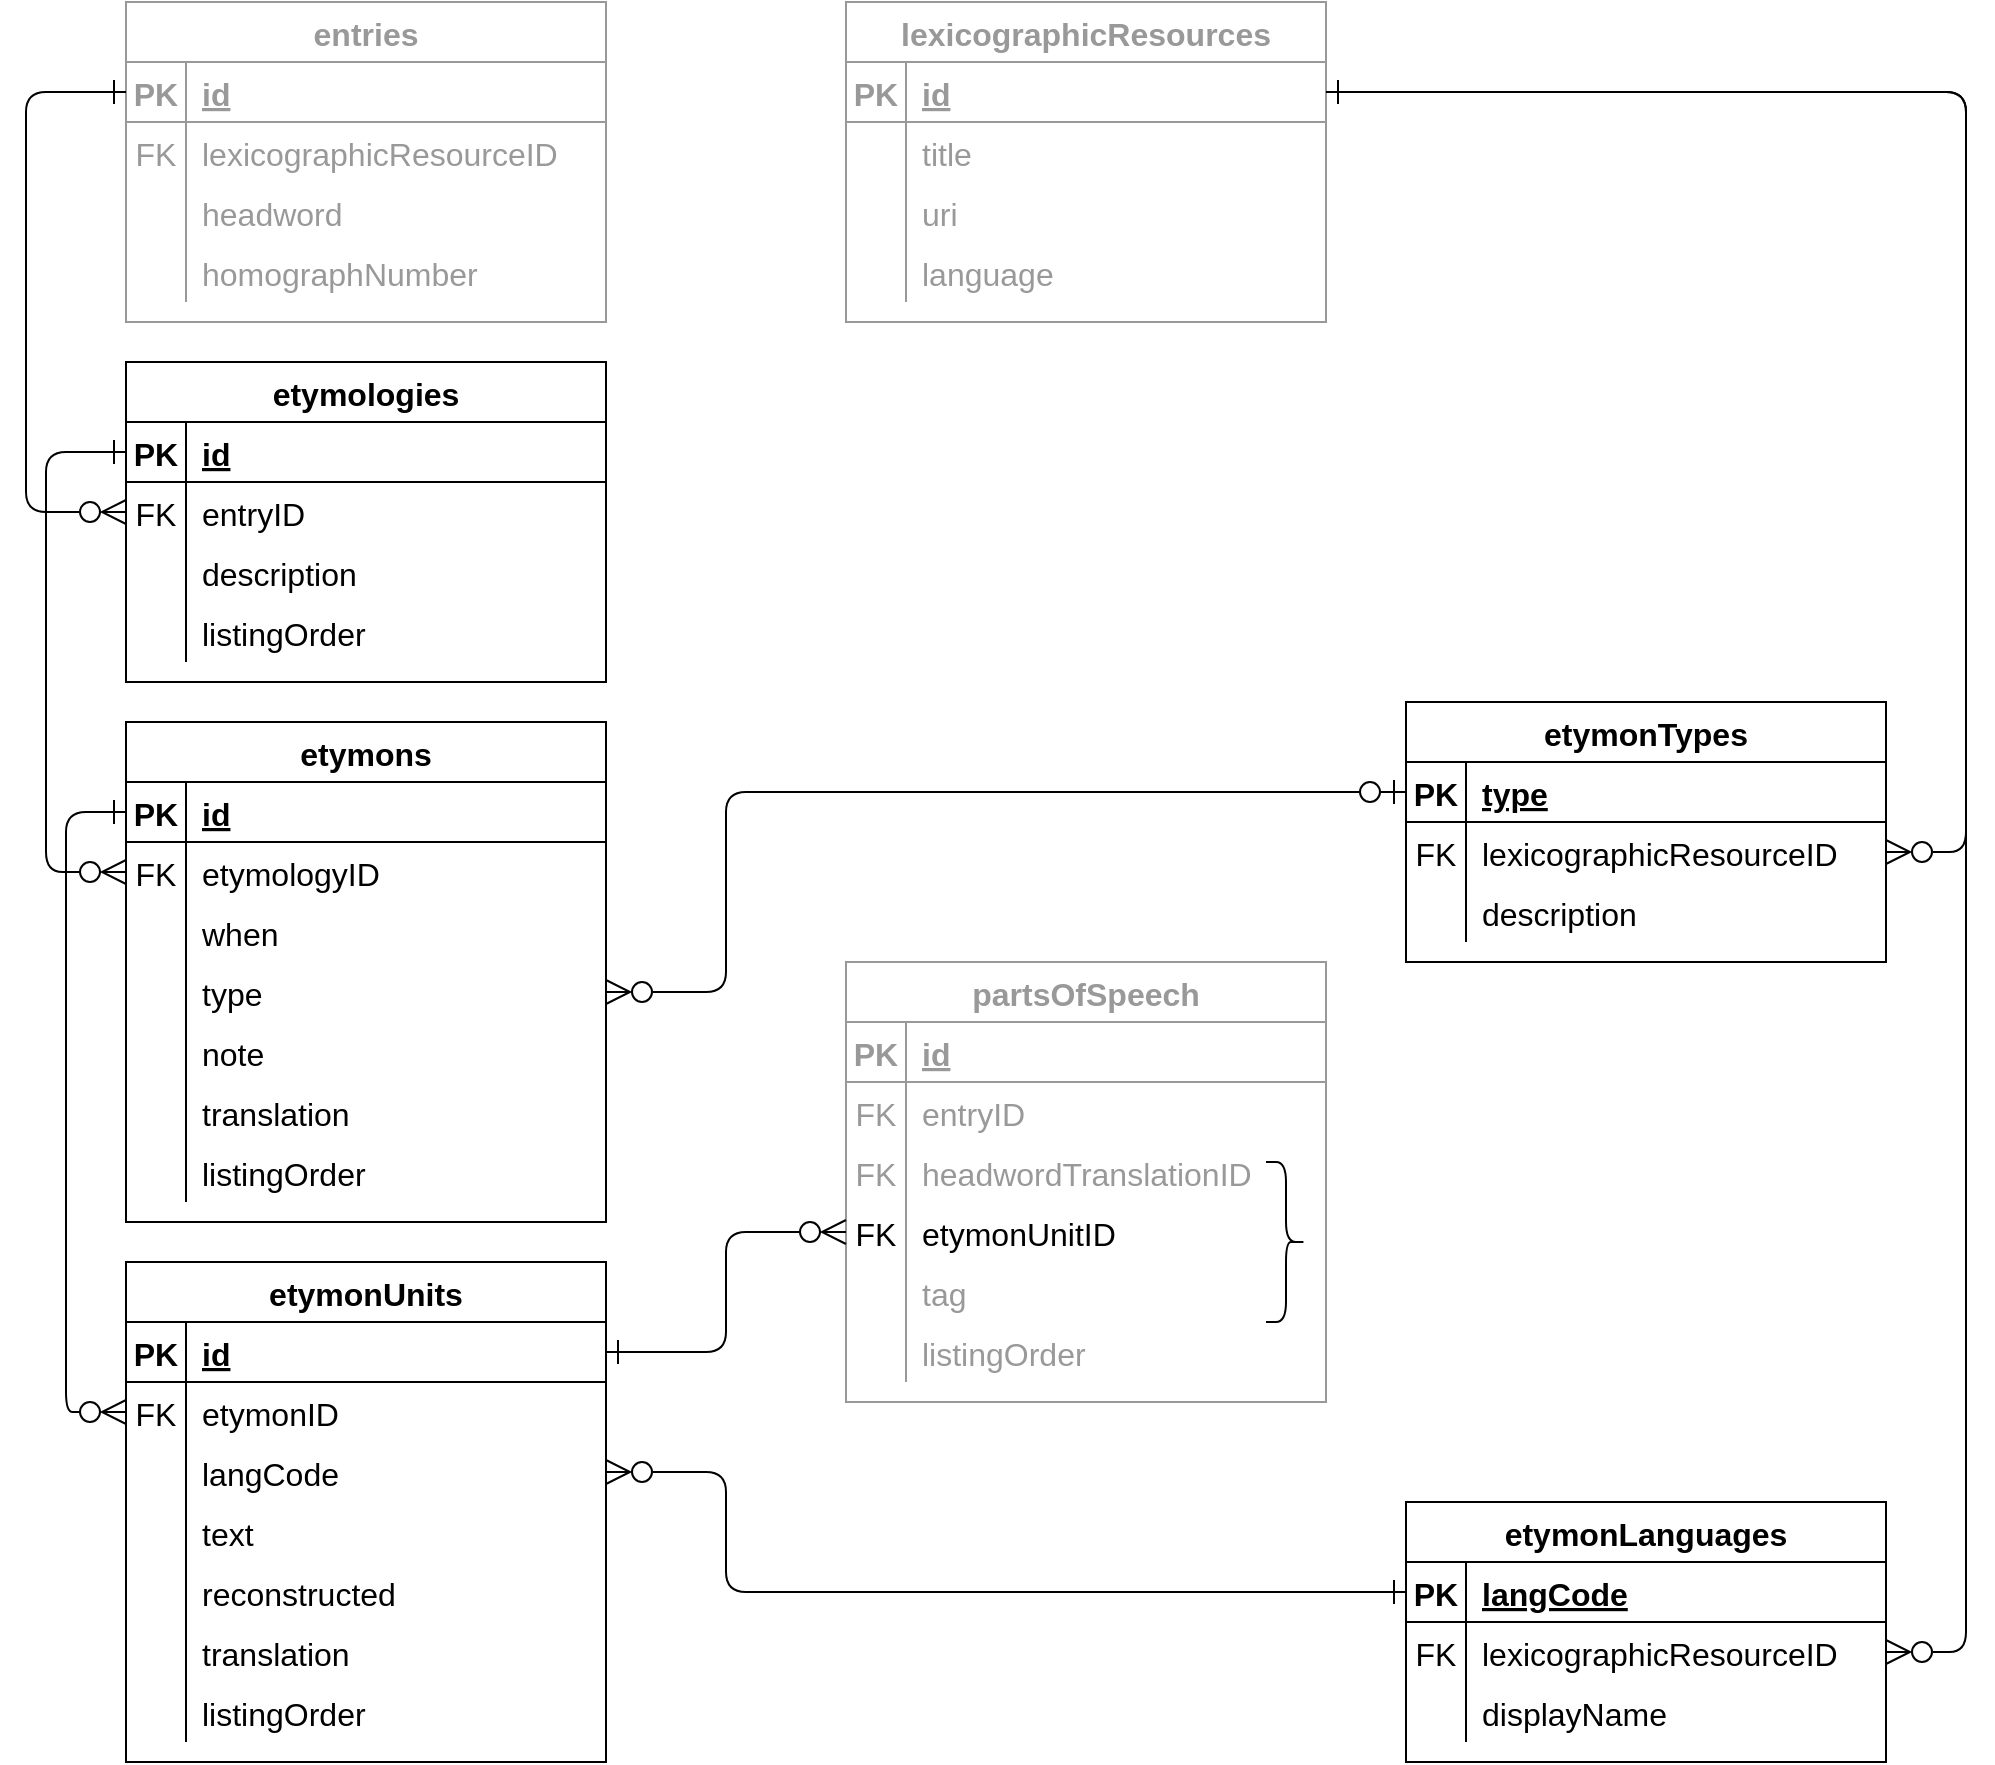 <mxfile version="20.3.0" type="device"><diagram id="R2lEEEUBdFMjLlhIrx00" name="Page-1"><mxGraphModel dx="1060" dy="698" grid="1" gridSize="10" guides="1" tooltips="1" connect="1" arrows="1" fold="1" page="1" pageScale="1" pageWidth="827" pageHeight="1169" math="0" shadow="0" extFonts="Permanent Marker^https://fonts.googleapis.com/css?family=Permanent+Marker"><root><mxCell id="0"/><mxCell id="1" parent="0"/><mxCell id="9iAz4bwMEmMPdDPil3pp-1" value="etymologies" style="shape=table;startSize=30;container=1;collapsible=1;childLayout=tableLayout;fixedRows=1;rowLines=0;fontStyle=1;align=center;resizeLast=1;fontSize=16;" parent="1" vertex="1"><mxGeometry x="80" y="220" width="240" height="160" as="geometry"><mxRectangle x="400" y="480" width="90" height="30" as="alternateBounds"/></mxGeometry></mxCell><mxCell id="9iAz4bwMEmMPdDPil3pp-2" value="" style="shape=tableRow;horizontal=0;startSize=0;swimlaneHead=0;swimlaneBody=0;fillColor=none;collapsible=0;dropTarget=0;points=[[0,0.5],[1,0.5]];portConstraint=eastwest;top=0;left=0;right=0;bottom=1;fontSize=16;" parent="9iAz4bwMEmMPdDPil3pp-1" vertex="1"><mxGeometry y="30" width="240" height="30" as="geometry"/></mxCell><mxCell id="9iAz4bwMEmMPdDPil3pp-3" value="PK" style="shape=partialRectangle;connectable=0;fillColor=none;top=0;left=0;bottom=0;right=0;fontStyle=1;overflow=hidden;fontSize=16;" parent="9iAz4bwMEmMPdDPil3pp-2" vertex="1"><mxGeometry width="30" height="30" as="geometry"><mxRectangle width="30" height="30" as="alternateBounds"/></mxGeometry></mxCell><mxCell id="9iAz4bwMEmMPdDPil3pp-4" value="id" style="shape=partialRectangle;connectable=0;fillColor=none;top=0;left=0;bottom=0;right=0;align=left;spacingLeft=6;fontStyle=5;overflow=hidden;fontSize=16;" parent="9iAz4bwMEmMPdDPil3pp-2" vertex="1"><mxGeometry x="30" width="210" height="30" as="geometry"><mxRectangle width="210" height="30" as="alternateBounds"/></mxGeometry></mxCell><mxCell id="9iAz4bwMEmMPdDPil3pp-5" value="" style="shape=tableRow;horizontal=0;startSize=0;swimlaneHead=0;swimlaneBody=0;fillColor=none;collapsible=0;dropTarget=0;points=[[0,0.5],[1,0.5]];portConstraint=eastwest;top=0;left=0;right=0;bottom=0;fontSize=16;" parent="9iAz4bwMEmMPdDPil3pp-1" vertex="1"><mxGeometry y="60" width="240" height="30" as="geometry"/></mxCell><mxCell id="9iAz4bwMEmMPdDPil3pp-6" value="FK" style="shape=partialRectangle;connectable=0;fillColor=none;top=0;left=0;bottom=0;right=0;editable=1;overflow=hidden;fontSize=16;" parent="9iAz4bwMEmMPdDPil3pp-5" vertex="1"><mxGeometry width="30" height="30" as="geometry"><mxRectangle width="30" height="30" as="alternateBounds"/></mxGeometry></mxCell><mxCell id="9iAz4bwMEmMPdDPil3pp-7" value="entryID" style="shape=partialRectangle;connectable=0;fillColor=none;top=0;left=0;bottom=0;right=0;align=left;spacingLeft=6;overflow=hidden;fontSize=16;" parent="9iAz4bwMEmMPdDPil3pp-5" vertex="1"><mxGeometry x="30" width="210" height="30" as="geometry"><mxRectangle width="210" height="30" as="alternateBounds"/></mxGeometry></mxCell><mxCell id="9iAz4bwMEmMPdDPil3pp-8" value="" style="shape=tableRow;horizontal=0;startSize=0;swimlaneHead=0;swimlaneBody=0;fillColor=none;collapsible=0;dropTarget=0;points=[[0,0.5],[1,0.5]];portConstraint=eastwest;top=0;left=0;right=0;bottom=0;fontSize=16;" parent="9iAz4bwMEmMPdDPil3pp-1" vertex="1"><mxGeometry y="90" width="240" height="30" as="geometry"/></mxCell><mxCell id="9iAz4bwMEmMPdDPil3pp-9" value="" style="shape=partialRectangle;connectable=0;fillColor=none;top=0;left=0;bottom=0;right=0;editable=1;overflow=hidden;fontSize=16;" parent="9iAz4bwMEmMPdDPil3pp-8" vertex="1"><mxGeometry width="30" height="30" as="geometry"><mxRectangle width="30" height="30" as="alternateBounds"/></mxGeometry></mxCell><mxCell id="9iAz4bwMEmMPdDPil3pp-10" value="description" style="shape=partialRectangle;connectable=0;fillColor=none;top=0;left=0;bottom=0;right=0;align=left;spacingLeft=6;overflow=hidden;fontSize=16;" parent="9iAz4bwMEmMPdDPil3pp-8" vertex="1"><mxGeometry x="30" width="210" height="30" as="geometry"><mxRectangle width="210" height="30" as="alternateBounds"/></mxGeometry></mxCell><mxCell id="9iAz4bwMEmMPdDPil3pp-11" style="shape=tableRow;horizontal=0;startSize=0;swimlaneHead=0;swimlaneBody=0;fillColor=none;collapsible=0;dropTarget=0;points=[[0,0.5],[1,0.5]];portConstraint=eastwest;top=0;left=0;right=0;bottom=0;fontSize=16;" parent="9iAz4bwMEmMPdDPil3pp-1" vertex="1"><mxGeometry y="120" width="240" height="30" as="geometry"/></mxCell><mxCell id="9iAz4bwMEmMPdDPil3pp-12" value="" style="shape=partialRectangle;connectable=0;fillColor=none;top=0;left=0;bottom=0;right=0;editable=1;overflow=hidden;fontSize=16;" parent="9iAz4bwMEmMPdDPil3pp-11" vertex="1"><mxGeometry width="30" height="30" as="geometry"><mxRectangle width="30" height="30" as="alternateBounds"/></mxGeometry></mxCell><mxCell id="9iAz4bwMEmMPdDPil3pp-13" value="listingOrder" style="shape=partialRectangle;connectable=0;fillColor=none;top=0;left=0;bottom=0;right=0;align=left;spacingLeft=6;overflow=hidden;fontSize=16;" parent="9iAz4bwMEmMPdDPil3pp-11" vertex="1"><mxGeometry x="30" width="210" height="30" as="geometry"><mxRectangle width="210" height="30" as="alternateBounds"/></mxGeometry></mxCell><mxCell id="9iAz4bwMEmMPdDPil3pp-25" value="lexicographicResources" style="shape=table;startSize=30;container=1;collapsible=1;childLayout=tableLayout;fixedRows=1;rowLines=0;fontStyle=1;align=center;resizeLast=1;fontSize=16;strokeColor=#999999;fontColor=#999999;" parent="1" vertex="1"><mxGeometry x="440" y="40" width="240" height="160" as="geometry"/></mxCell><mxCell id="9iAz4bwMEmMPdDPil3pp-26" value="" style="shape=tableRow;horizontal=0;startSize=0;swimlaneHead=0;swimlaneBody=0;fillColor=none;collapsible=0;dropTarget=0;points=[[0,0.5],[1,0.5]];portConstraint=eastwest;top=0;left=0;right=0;bottom=1;fontSize=16;strokeColor=#999999;fontColor=#999999;" parent="9iAz4bwMEmMPdDPil3pp-25" vertex="1"><mxGeometry y="30" width="240" height="30" as="geometry"/></mxCell><mxCell id="9iAz4bwMEmMPdDPil3pp-27" value="PK" style="shape=partialRectangle;connectable=0;fillColor=none;top=0;left=0;bottom=0;right=0;fontStyle=1;overflow=hidden;fontSize=16;strokeColor=#999999;fontColor=#999999;" parent="9iAz4bwMEmMPdDPil3pp-26" vertex="1"><mxGeometry width="30" height="30" as="geometry"><mxRectangle width="30" height="30" as="alternateBounds"/></mxGeometry></mxCell><mxCell id="9iAz4bwMEmMPdDPil3pp-28" value="id" style="shape=partialRectangle;connectable=0;fillColor=none;top=0;left=0;bottom=0;right=0;align=left;spacingLeft=6;fontStyle=5;overflow=hidden;fontSize=16;strokeColor=#999999;fontColor=#999999;" parent="9iAz4bwMEmMPdDPil3pp-26" vertex="1"><mxGeometry x="30" width="210" height="30" as="geometry"><mxRectangle width="210" height="30" as="alternateBounds"/></mxGeometry></mxCell><mxCell id="9iAz4bwMEmMPdDPil3pp-29" value="" style="shape=tableRow;horizontal=0;startSize=0;swimlaneHead=0;swimlaneBody=0;fillColor=none;collapsible=0;dropTarget=0;points=[[0,0.5],[1,0.5]];portConstraint=eastwest;top=0;left=0;right=0;bottom=0;fontSize=16;strokeColor=#999999;fontColor=#999999;" parent="9iAz4bwMEmMPdDPil3pp-25" vertex="1"><mxGeometry y="60" width="240" height="30" as="geometry"/></mxCell><mxCell id="9iAz4bwMEmMPdDPil3pp-30" value="" style="shape=partialRectangle;connectable=0;fillColor=none;top=0;left=0;bottom=0;right=0;editable=1;overflow=hidden;fontSize=16;strokeColor=#999999;fontColor=#999999;" parent="9iAz4bwMEmMPdDPil3pp-29" vertex="1"><mxGeometry width="30" height="30" as="geometry"><mxRectangle width="30" height="30" as="alternateBounds"/></mxGeometry></mxCell><mxCell id="9iAz4bwMEmMPdDPil3pp-31" value="title" style="shape=partialRectangle;connectable=0;fillColor=none;top=0;left=0;bottom=0;right=0;align=left;spacingLeft=6;overflow=hidden;fontSize=16;strokeColor=#999999;fontColor=#999999;" parent="9iAz4bwMEmMPdDPil3pp-29" vertex="1"><mxGeometry x="30" width="210" height="30" as="geometry"><mxRectangle width="210" height="30" as="alternateBounds"/></mxGeometry></mxCell><mxCell id="9iAz4bwMEmMPdDPil3pp-32" value="" style="shape=tableRow;horizontal=0;startSize=0;swimlaneHead=0;swimlaneBody=0;fillColor=none;collapsible=0;dropTarget=0;points=[[0,0.5],[1,0.5]];portConstraint=eastwest;top=0;left=0;right=0;bottom=0;fontSize=16;strokeColor=#999999;fontColor=#999999;" parent="9iAz4bwMEmMPdDPil3pp-25" vertex="1"><mxGeometry y="90" width="240" height="30" as="geometry"/></mxCell><mxCell id="9iAz4bwMEmMPdDPil3pp-33" value="" style="shape=partialRectangle;connectable=0;fillColor=none;top=0;left=0;bottom=0;right=0;editable=1;overflow=hidden;fontSize=16;strokeColor=#999999;fontColor=#999999;" parent="9iAz4bwMEmMPdDPil3pp-32" vertex="1"><mxGeometry width="30" height="30" as="geometry"><mxRectangle width="30" height="30" as="alternateBounds"/></mxGeometry></mxCell><mxCell id="9iAz4bwMEmMPdDPil3pp-34" value="uri" style="shape=partialRectangle;connectable=0;fillColor=none;top=0;left=0;bottom=0;right=0;align=left;spacingLeft=6;overflow=hidden;fontSize=16;strokeColor=#999999;fontColor=#999999;" parent="9iAz4bwMEmMPdDPil3pp-32" vertex="1"><mxGeometry x="30" width="210" height="30" as="geometry"><mxRectangle width="210" height="30" as="alternateBounds"/></mxGeometry></mxCell><mxCell id="9iAz4bwMEmMPdDPil3pp-35" value="" style="shape=tableRow;horizontal=0;startSize=0;swimlaneHead=0;swimlaneBody=0;fillColor=none;collapsible=0;dropTarget=0;points=[[0,0.5],[1,0.5]];portConstraint=eastwest;top=0;left=0;right=0;bottom=0;fontSize=16;strokeColor=#999999;fontColor=#999999;" parent="9iAz4bwMEmMPdDPil3pp-25" vertex="1"><mxGeometry y="120" width="240" height="30" as="geometry"/></mxCell><mxCell id="9iAz4bwMEmMPdDPil3pp-36" value="" style="shape=partialRectangle;connectable=0;fillColor=none;top=0;left=0;bottom=0;right=0;editable=1;overflow=hidden;fontSize=16;strokeColor=#999999;fontColor=#999999;" parent="9iAz4bwMEmMPdDPil3pp-35" vertex="1"><mxGeometry width="30" height="30" as="geometry"><mxRectangle width="30" height="30" as="alternateBounds"/></mxGeometry></mxCell><mxCell id="9iAz4bwMEmMPdDPil3pp-37" value="language" style="shape=partialRectangle;connectable=0;fillColor=none;top=0;left=0;bottom=0;right=0;align=left;spacingLeft=6;overflow=hidden;fontSize=16;strokeColor=#999999;fontColor=#999999;" parent="9iAz4bwMEmMPdDPil3pp-35" vertex="1"><mxGeometry x="30" width="210" height="30" as="geometry"><mxRectangle width="210" height="30" as="alternateBounds"/></mxGeometry></mxCell><mxCell id="9iAz4bwMEmMPdDPil3pp-38" value="entries" style="shape=table;startSize=30;container=1;collapsible=1;childLayout=tableLayout;fixedRows=1;rowLines=0;fontStyle=1;align=center;resizeLast=1;fontSize=16;strokeColor=#999999;fontColor=#999999;" parent="1" vertex="1"><mxGeometry x="80" y="40" width="240" height="160" as="geometry"><mxRectangle x="400" y="480" width="90" height="30" as="alternateBounds"/></mxGeometry></mxCell><mxCell id="9iAz4bwMEmMPdDPil3pp-39" value="" style="shape=tableRow;horizontal=0;startSize=0;swimlaneHead=0;swimlaneBody=0;fillColor=none;collapsible=0;dropTarget=0;points=[[0,0.5],[1,0.5]];portConstraint=eastwest;top=0;left=0;right=0;bottom=1;fontSize=16;strokeColor=#999999;fontColor=#999999;" parent="9iAz4bwMEmMPdDPil3pp-38" vertex="1"><mxGeometry y="30" width="240" height="30" as="geometry"/></mxCell><mxCell id="9iAz4bwMEmMPdDPil3pp-40" value="PK" style="shape=partialRectangle;connectable=0;fillColor=none;top=0;left=0;bottom=0;right=0;fontStyle=1;overflow=hidden;fontSize=16;strokeColor=#999999;fontColor=#999999;" parent="9iAz4bwMEmMPdDPil3pp-39" vertex="1"><mxGeometry width="30" height="30" as="geometry"><mxRectangle width="30" height="30" as="alternateBounds"/></mxGeometry></mxCell><mxCell id="9iAz4bwMEmMPdDPil3pp-41" value="id" style="shape=partialRectangle;connectable=0;fillColor=none;top=0;left=0;bottom=0;right=0;align=left;spacingLeft=6;fontStyle=5;overflow=hidden;fontSize=16;strokeColor=#999999;fontColor=#999999;" parent="9iAz4bwMEmMPdDPil3pp-39" vertex="1"><mxGeometry x="30" width="210" height="30" as="geometry"><mxRectangle width="210" height="30" as="alternateBounds"/></mxGeometry></mxCell><mxCell id="9iAz4bwMEmMPdDPil3pp-42" value="" style="shape=tableRow;horizontal=0;startSize=0;swimlaneHead=0;swimlaneBody=0;fillColor=none;collapsible=0;dropTarget=0;points=[[0,0.5],[1,0.5]];portConstraint=eastwest;top=0;left=0;right=0;bottom=0;fontSize=16;strokeColor=#999999;fontColor=#999999;" parent="9iAz4bwMEmMPdDPil3pp-38" vertex="1"><mxGeometry y="60" width="240" height="30" as="geometry"/></mxCell><mxCell id="9iAz4bwMEmMPdDPil3pp-43" value="FK" style="shape=partialRectangle;connectable=0;fillColor=none;top=0;left=0;bottom=0;right=0;editable=1;overflow=hidden;fontSize=16;strokeColor=#999999;fontColor=#999999;" parent="9iAz4bwMEmMPdDPil3pp-42" vertex="1"><mxGeometry width="30" height="30" as="geometry"><mxRectangle width="30" height="30" as="alternateBounds"/></mxGeometry></mxCell><mxCell id="9iAz4bwMEmMPdDPil3pp-44" value="lexicographicResourceID" style="shape=partialRectangle;connectable=0;fillColor=none;top=0;left=0;bottom=0;right=0;align=left;spacingLeft=6;overflow=hidden;fontSize=16;strokeColor=#999999;fontColor=#999999;" parent="9iAz4bwMEmMPdDPil3pp-42" vertex="1"><mxGeometry x="30" width="210" height="30" as="geometry"><mxRectangle width="210" height="30" as="alternateBounds"/></mxGeometry></mxCell><mxCell id="9iAz4bwMEmMPdDPil3pp-45" value="" style="shape=tableRow;horizontal=0;startSize=0;swimlaneHead=0;swimlaneBody=0;fillColor=none;collapsible=0;dropTarget=0;points=[[0,0.5],[1,0.5]];portConstraint=eastwest;top=0;left=0;right=0;bottom=0;fontSize=16;strokeColor=#999999;fontColor=#999999;" parent="9iAz4bwMEmMPdDPil3pp-38" vertex="1"><mxGeometry y="90" width="240" height="30" as="geometry"/></mxCell><mxCell id="9iAz4bwMEmMPdDPil3pp-46" value="" style="shape=partialRectangle;connectable=0;fillColor=none;top=0;left=0;bottom=0;right=0;editable=1;overflow=hidden;fontSize=16;strokeColor=#999999;fontColor=#999999;" parent="9iAz4bwMEmMPdDPil3pp-45" vertex="1"><mxGeometry width="30" height="30" as="geometry"><mxRectangle width="30" height="30" as="alternateBounds"/></mxGeometry></mxCell><mxCell id="9iAz4bwMEmMPdDPil3pp-47" value="headword" style="shape=partialRectangle;connectable=0;fillColor=none;top=0;left=0;bottom=0;right=0;align=left;spacingLeft=6;overflow=hidden;fontSize=16;strokeColor=#999999;fontColor=#999999;" parent="9iAz4bwMEmMPdDPil3pp-45" vertex="1"><mxGeometry x="30" width="210" height="30" as="geometry"><mxRectangle width="210" height="30" as="alternateBounds"/></mxGeometry></mxCell><mxCell id="9iAz4bwMEmMPdDPil3pp-48" style="shape=tableRow;horizontal=0;startSize=0;swimlaneHead=0;swimlaneBody=0;fillColor=none;collapsible=0;dropTarget=0;points=[[0,0.5],[1,0.5]];portConstraint=eastwest;top=0;left=0;right=0;bottom=0;fontSize=16;strokeColor=#999999;fontColor=#999999;" parent="9iAz4bwMEmMPdDPil3pp-38" vertex="1"><mxGeometry y="120" width="240" height="30" as="geometry"/></mxCell><mxCell id="9iAz4bwMEmMPdDPil3pp-49" style="shape=partialRectangle;connectable=0;fillColor=none;top=0;left=0;bottom=0;right=0;editable=1;overflow=hidden;fontSize=16;strokeColor=#999999;fontColor=#999999;" parent="9iAz4bwMEmMPdDPil3pp-48" vertex="1"><mxGeometry width="30" height="30" as="geometry"><mxRectangle width="30" height="30" as="alternateBounds"/></mxGeometry></mxCell><mxCell id="9iAz4bwMEmMPdDPil3pp-50" value="homographNumber" style="shape=partialRectangle;connectable=0;fillColor=none;top=0;left=0;bottom=0;right=0;align=left;spacingLeft=6;overflow=hidden;fontSize=16;strokeColor=#999999;fontColor=#999999;" parent="9iAz4bwMEmMPdDPil3pp-48" vertex="1"><mxGeometry x="30" width="210" height="30" as="geometry"><mxRectangle width="210" height="30" as="alternateBounds"/></mxGeometry></mxCell><mxCell id="9iAz4bwMEmMPdDPil3pp-52" value="etymons" style="shape=table;startSize=30;container=1;collapsible=1;childLayout=tableLayout;fixedRows=1;rowLines=0;fontStyle=1;align=center;resizeLast=1;fontSize=16;" parent="1" vertex="1"><mxGeometry x="80" y="400" width="240" height="250" as="geometry"><mxRectangle x="400" y="480" width="90" height="30" as="alternateBounds"/></mxGeometry></mxCell><mxCell id="9iAz4bwMEmMPdDPil3pp-53" value="" style="shape=tableRow;horizontal=0;startSize=0;swimlaneHead=0;swimlaneBody=0;fillColor=none;collapsible=0;dropTarget=0;points=[[0,0.5],[1,0.5]];portConstraint=eastwest;top=0;left=0;right=0;bottom=1;fontSize=16;" parent="9iAz4bwMEmMPdDPil3pp-52" vertex="1"><mxGeometry y="30" width="240" height="30" as="geometry"/></mxCell><mxCell id="9iAz4bwMEmMPdDPil3pp-54" value="PK" style="shape=partialRectangle;connectable=0;fillColor=none;top=0;left=0;bottom=0;right=0;fontStyle=1;overflow=hidden;fontSize=16;" parent="9iAz4bwMEmMPdDPil3pp-53" vertex="1"><mxGeometry width="30" height="30" as="geometry"><mxRectangle width="30" height="30" as="alternateBounds"/></mxGeometry></mxCell><mxCell id="9iAz4bwMEmMPdDPil3pp-55" value="id" style="shape=partialRectangle;connectable=0;fillColor=none;top=0;left=0;bottom=0;right=0;align=left;spacingLeft=6;fontStyle=5;overflow=hidden;fontSize=16;" parent="9iAz4bwMEmMPdDPil3pp-53" vertex="1"><mxGeometry x="30" width="210" height="30" as="geometry"><mxRectangle width="210" height="30" as="alternateBounds"/></mxGeometry></mxCell><mxCell id="9iAz4bwMEmMPdDPil3pp-56" value="" style="shape=tableRow;horizontal=0;startSize=0;swimlaneHead=0;swimlaneBody=0;fillColor=none;collapsible=0;dropTarget=0;points=[[0,0.5],[1,0.5]];portConstraint=eastwest;top=0;left=0;right=0;bottom=0;fontSize=16;" parent="9iAz4bwMEmMPdDPil3pp-52" vertex="1"><mxGeometry y="60" width="240" height="30" as="geometry"/></mxCell><mxCell id="9iAz4bwMEmMPdDPil3pp-57" value="FK" style="shape=partialRectangle;connectable=0;fillColor=none;top=0;left=0;bottom=0;right=0;editable=1;overflow=hidden;fontSize=16;" parent="9iAz4bwMEmMPdDPil3pp-56" vertex="1"><mxGeometry width="30" height="30" as="geometry"><mxRectangle width="30" height="30" as="alternateBounds"/></mxGeometry></mxCell><mxCell id="9iAz4bwMEmMPdDPil3pp-58" value="etymologyID" style="shape=partialRectangle;connectable=0;fillColor=none;top=0;left=0;bottom=0;right=0;align=left;spacingLeft=6;overflow=hidden;fontSize=16;" parent="9iAz4bwMEmMPdDPil3pp-56" vertex="1"><mxGeometry x="30" width="210" height="30" as="geometry"><mxRectangle width="210" height="30" as="alternateBounds"/></mxGeometry></mxCell><mxCell id="9iAz4bwMEmMPdDPil3pp-59" value="" style="shape=tableRow;horizontal=0;startSize=0;swimlaneHead=0;swimlaneBody=0;fillColor=none;collapsible=0;dropTarget=0;points=[[0,0.5],[1,0.5]];portConstraint=eastwest;top=0;left=0;right=0;bottom=0;fontSize=16;" parent="9iAz4bwMEmMPdDPil3pp-52" vertex="1"><mxGeometry y="90" width="240" height="30" as="geometry"/></mxCell><mxCell id="9iAz4bwMEmMPdDPil3pp-60" value="" style="shape=partialRectangle;connectable=0;fillColor=none;top=0;left=0;bottom=0;right=0;editable=1;overflow=hidden;fontSize=16;" parent="9iAz4bwMEmMPdDPil3pp-59" vertex="1"><mxGeometry width="30" height="30" as="geometry"><mxRectangle width="30" height="30" as="alternateBounds"/></mxGeometry></mxCell><mxCell id="9iAz4bwMEmMPdDPil3pp-61" value="when" style="shape=partialRectangle;connectable=0;fillColor=none;top=0;left=0;bottom=0;right=0;align=left;spacingLeft=6;overflow=hidden;fontSize=16;" parent="9iAz4bwMEmMPdDPil3pp-59" vertex="1"><mxGeometry x="30" width="210" height="30" as="geometry"><mxRectangle width="210" height="30" as="alternateBounds"/></mxGeometry></mxCell><mxCell id="9iAz4bwMEmMPdDPil3pp-62" style="shape=tableRow;horizontal=0;startSize=0;swimlaneHead=0;swimlaneBody=0;fillColor=none;collapsible=0;dropTarget=0;points=[[0,0.5],[1,0.5]];portConstraint=eastwest;top=0;left=0;right=0;bottom=0;fontSize=16;" parent="9iAz4bwMEmMPdDPil3pp-52" vertex="1"><mxGeometry y="120" width="240" height="30" as="geometry"/></mxCell><mxCell id="9iAz4bwMEmMPdDPil3pp-63" style="shape=partialRectangle;connectable=0;fillColor=none;top=0;left=0;bottom=0;right=0;editable=1;overflow=hidden;fontSize=16;" parent="9iAz4bwMEmMPdDPil3pp-62" vertex="1"><mxGeometry width="30" height="30" as="geometry"><mxRectangle width="30" height="30" as="alternateBounds"/></mxGeometry></mxCell><mxCell id="9iAz4bwMEmMPdDPil3pp-64" value="type" style="shape=partialRectangle;connectable=0;fillColor=none;top=0;left=0;bottom=0;right=0;align=left;spacingLeft=6;overflow=hidden;fontSize=16;" parent="9iAz4bwMEmMPdDPil3pp-62" vertex="1"><mxGeometry x="30" width="210" height="30" as="geometry"><mxRectangle width="210" height="30" as="alternateBounds"/></mxGeometry></mxCell><mxCell id="9iAz4bwMEmMPdDPil3pp-65" style="shape=tableRow;horizontal=0;startSize=0;swimlaneHead=0;swimlaneBody=0;fillColor=none;collapsible=0;dropTarget=0;points=[[0,0.5],[1,0.5]];portConstraint=eastwest;top=0;left=0;right=0;bottom=0;fontSize=16;" parent="9iAz4bwMEmMPdDPil3pp-52" vertex="1"><mxGeometry y="150" width="240" height="30" as="geometry"/></mxCell><mxCell id="9iAz4bwMEmMPdDPil3pp-66" style="shape=partialRectangle;connectable=0;fillColor=none;top=0;left=0;bottom=0;right=0;editable=1;overflow=hidden;fontSize=16;" parent="9iAz4bwMEmMPdDPil3pp-65" vertex="1"><mxGeometry width="30" height="30" as="geometry"><mxRectangle width="30" height="30" as="alternateBounds"/></mxGeometry></mxCell><mxCell id="9iAz4bwMEmMPdDPil3pp-67" value="note" style="shape=partialRectangle;connectable=0;fillColor=none;top=0;left=0;bottom=0;right=0;align=left;spacingLeft=6;overflow=hidden;fontSize=16;" parent="9iAz4bwMEmMPdDPil3pp-65" vertex="1"><mxGeometry x="30" width="210" height="30" as="geometry"><mxRectangle width="210" height="30" as="alternateBounds"/></mxGeometry></mxCell><mxCell id="9iAz4bwMEmMPdDPil3pp-68" style="shape=tableRow;horizontal=0;startSize=0;swimlaneHead=0;swimlaneBody=0;fillColor=none;collapsible=0;dropTarget=0;points=[[0,0.5],[1,0.5]];portConstraint=eastwest;top=0;left=0;right=0;bottom=0;fontSize=16;" parent="9iAz4bwMEmMPdDPil3pp-52" vertex="1"><mxGeometry y="180" width="240" height="30" as="geometry"/></mxCell><mxCell id="9iAz4bwMEmMPdDPil3pp-69" style="shape=partialRectangle;connectable=0;fillColor=none;top=0;left=0;bottom=0;right=0;editable=1;overflow=hidden;fontSize=16;" parent="9iAz4bwMEmMPdDPil3pp-68" vertex="1"><mxGeometry width="30" height="30" as="geometry"><mxRectangle width="30" height="30" as="alternateBounds"/></mxGeometry></mxCell><mxCell id="9iAz4bwMEmMPdDPil3pp-70" value="translation" style="shape=partialRectangle;connectable=0;fillColor=none;top=0;left=0;bottom=0;right=0;align=left;spacingLeft=6;overflow=hidden;fontSize=16;" parent="9iAz4bwMEmMPdDPil3pp-68" vertex="1"><mxGeometry x="30" width="210" height="30" as="geometry"><mxRectangle width="210" height="30" as="alternateBounds"/></mxGeometry></mxCell><mxCell id="9iAz4bwMEmMPdDPil3pp-71" style="shape=tableRow;horizontal=0;startSize=0;swimlaneHead=0;swimlaneBody=0;fillColor=none;collapsible=0;dropTarget=0;points=[[0,0.5],[1,0.5]];portConstraint=eastwest;top=0;left=0;right=0;bottom=0;fontSize=16;" parent="9iAz4bwMEmMPdDPil3pp-52" vertex="1"><mxGeometry y="210" width="240" height="30" as="geometry"/></mxCell><mxCell id="9iAz4bwMEmMPdDPil3pp-72" style="shape=partialRectangle;connectable=0;fillColor=none;top=0;left=0;bottom=0;right=0;editable=1;overflow=hidden;fontSize=16;" parent="9iAz4bwMEmMPdDPil3pp-71" vertex="1"><mxGeometry width="30" height="30" as="geometry"><mxRectangle width="30" height="30" as="alternateBounds"/></mxGeometry></mxCell><mxCell id="9iAz4bwMEmMPdDPil3pp-73" value="listingOrder" style="shape=partialRectangle;connectable=0;fillColor=none;top=0;left=0;bottom=0;right=0;align=left;spacingLeft=6;overflow=hidden;fontSize=16;" parent="9iAz4bwMEmMPdDPil3pp-71" vertex="1"><mxGeometry x="30" width="210" height="30" as="geometry"><mxRectangle width="210" height="30" as="alternateBounds"/></mxGeometry></mxCell><mxCell id="9iAz4bwMEmMPdDPil3pp-75" value="etymonUnits" style="shape=table;startSize=30;container=1;collapsible=1;childLayout=tableLayout;fixedRows=1;rowLines=0;fontStyle=1;align=center;resizeLast=1;fontSize=16;" parent="1" vertex="1"><mxGeometry x="80" y="670" width="240" height="250" as="geometry"><mxRectangle x="400" y="480" width="90" height="30" as="alternateBounds"/></mxGeometry></mxCell><mxCell id="9iAz4bwMEmMPdDPil3pp-76" value="" style="shape=tableRow;horizontal=0;startSize=0;swimlaneHead=0;swimlaneBody=0;fillColor=none;collapsible=0;dropTarget=0;points=[[0,0.5],[1,0.5]];portConstraint=eastwest;top=0;left=0;right=0;bottom=1;fontSize=16;" parent="9iAz4bwMEmMPdDPil3pp-75" vertex="1"><mxGeometry y="30" width="240" height="30" as="geometry"/></mxCell><mxCell id="9iAz4bwMEmMPdDPil3pp-77" value="PK" style="shape=partialRectangle;connectable=0;fillColor=none;top=0;left=0;bottom=0;right=0;fontStyle=1;overflow=hidden;fontSize=16;" parent="9iAz4bwMEmMPdDPil3pp-76" vertex="1"><mxGeometry width="30" height="30" as="geometry"><mxRectangle width="30" height="30" as="alternateBounds"/></mxGeometry></mxCell><mxCell id="9iAz4bwMEmMPdDPil3pp-78" value="id" style="shape=partialRectangle;connectable=0;fillColor=none;top=0;left=0;bottom=0;right=0;align=left;spacingLeft=6;fontStyle=5;overflow=hidden;fontSize=16;" parent="9iAz4bwMEmMPdDPil3pp-76" vertex="1"><mxGeometry x="30" width="210" height="30" as="geometry"><mxRectangle width="210" height="30" as="alternateBounds"/></mxGeometry></mxCell><mxCell id="9iAz4bwMEmMPdDPil3pp-79" value="" style="shape=tableRow;horizontal=0;startSize=0;swimlaneHead=0;swimlaneBody=0;fillColor=none;collapsible=0;dropTarget=0;points=[[0,0.5],[1,0.5]];portConstraint=eastwest;top=0;left=0;right=0;bottom=0;fontSize=16;" parent="9iAz4bwMEmMPdDPil3pp-75" vertex="1"><mxGeometry y="60" width="240" height="30" as="geometry"/></mxCell><mxCell id="9iAz4bwMEmMPdDPil3pp-80" value="FK" style="shape=partialRectangle;connectable=0;fillColor=none;top=0;left=0;bottom=0;right=0;editable=1;overflow=hidden;fontSize=16;" parent="9iAz4bwMEmMPdDPil3pp-79" vertex="1"><mxGeometry width="30" height="30" as="geometry"><mxRectangle width="30" height="30" as="alternateBounds"/></mxGeometry></mxCell><mxCell id="9iAz4bwMEmMPdDPil3pp-81" value="etymonID" style="shape=partialRectangle;connectable=0;fillColor=none;top=0;left=0;bottom=0;right=0;align=left;spacingLeft=6;overflow=hidden;fontSize=16;" parent="9iAz4bwMEmMPdDPil3pp-79" vertex="1"><mxGeometry x="30" width="210" height="30" as="geometry"><mxRectangle width="210" height="30" as="alternateBounds"/></mxGeometry></mxCell><mxCell id="9iAz4bwMEmMPdDPil3pp-82" value="" style="shape=tableRow;horizontal=0;startSize=0;swimlaneHead=0;swimlaneBody=0;fillColor=none;collapsible=0;dropTarget=0;points=[[0,0.5],[1,0.5]];portConstraint=eastwest;top=0;left=0;right=0;bottom=0;fontSize=16;" parent="9iAz4bwMEmMPdDPil3pp-75" vertex="1"><mxGeometry y="90" width="240" height="30" as="geometry"/></mxCell><mxCell id="9iAz4bwMEmMPdDPil3pp-83" value="" style="shape=partialRectangle;connectable=0;fillColor=none;top=0;left=0;bottom=0;right=0;editable=1;overflow=hidden;fontSize=16;" parent="9iAz4bwMEmMPdDPil3pp-82" vertex="1"><mxGeometry width="30" height="30" as="geometry"><mxRectangle width="30" height="30" as="alternateBounds"/></mxGeometry></mxCell><mxCell id="9iAz4bwMEmMPdDPil3pp-84" value="langCode" style="shape=partialRectangle;connectable=0;fillColor=none;top=0;left=0;bottom=0;right=0;align=left;spacingLeft=6;overflow=hidden;fontSize=16;" parent="9iAz4bwMEmMPdDPil3pp-82" vertex="1"><mxGeometry x="30" width="210" height="30" as="geometry"><mxRectangle width="210" height="30" as="alternateBounds"/></mxGeometry></mxCell><mxCell id="9iAz4bwMEmMPdDPil3pp-85" style="shape=tableRow;horizontal=0;startSize=0;swimlaneHead=0;swimlaneBody=0;fillColor=none;collapsible=0;dropTarget=0;points=[[0,0.5],[1,0.5]];portConstraint=eastwest;top=0;left=0;right=0;bottom=0;fontSize=16;" parent="9iAz4bwMEmMPdDPil3pp-75" vertex="1"><mxGeometry y="120" width="240" height="30" as="geometry"/></mxCell><mxCell id="9iAz4bwMEmMPdDPil3pp-86" style="shape=partialRectangle;connectable=0;fillColor=none;top=0;left=0;bottom=0;right=0;editable=1;overflow=hidden;fontSize=16;" parent="9iAz4bwMEmMPdDPil3pp-85" vertex="1"><mxGeometry width="30" height="30" as="geometry"><mxRectangle width="30" height="30" as="alternateBounds"/></mxGeometry></mxCell><mxCell id="9iAz4bwMEmMPdDPil3pp-87" value="text" style="shape=partialRectangle;connectable=0;fillColor=none;top=0;left=0;bottom=0;right=0;align=left;spacingLeft=6;overflow=hidden;fontSize=16;" parent="9iAz4bwMEmMPdDPil3pp-85" vertex="1"><mxGeometry x="30" width="210" height="30" as="geometry"><mxRectangle width="210" height="30" as="alternateBounds"/></mxGeometry></mxCell><mxCell id="9iAz4bwMEmMPdDPil3pp-88" style="shape=tableRow;horizontal=0;startSize=0;swimlaneHead=0;swimlaneBody=0;fillColor=none;collapsible=0;dropTarget=0;points=[[0,0.5],[1,0.5]];portConstraint=eastwest;top=0;left=0;right=0;bottom=0;fontSize=16;" parent="9iAz4bwMEmMPdDPil3pp-75" vertex="1"><mxGeometry y="150" width="240" height="30" as="geometry"/></mxCell><mxCell id="9iAz4bwMEmMPdDPil3pp-89" style="shape=partialRectangle;connectable=0;fillColor=none;top=0;left=0;bottom=0;right=0;editable=1;overflow=hidden;fontSize=16;" parent="9iAz4bwMEmMPdDPil3pp-88" vertex="1"><mxGeometry width="30" height="30" as="geometry"><mxRectangle width="30" height="30" as="alternateBounds"/></mxGeometry></mxCell><mxCell id="9iAz4bwMEmMPdDPil3pp-90" value="reconstructed" style="shape=partialRectangle;connectable=0;fillColor=none;top=0;left=0;bottom=0;right=0;align=left;spacingLeft=6;overflow=hidden;fontSize=16;" parent="9iAz4bwMEmMPdDPil3pp-88" vertex="1"><mxGeometry x="30" width="210" height="30" as="geometry"><mxRectangle width="210" height="30" as="alternateBounds"/></mxGeometry></mxCell><mxCell id="9iAz4bwMEmMPdDPil3pp-91" style="shape=tableRow;horizontal=0;startSize=0;swimlaneHead=0;swimlaneBody=0;fillColor=none;collapsible=0;dropTarget=0;points=[[0,0.5],[1,0.5]];portConstraint=eastwest;top=0;left=0;right=0;bottom=0;fontSize=16;" parent="9iAz4bwMEmMPdDPil3pp-75" vertex="1"><mxGeometry y="180" width="240" height="30" as="geometry"/></mxCell><mxCell id="9iAz4bwMEmMPdDPil3pp-92" style="shape=partialRectangle;connectable=0;fillColor=none;top=0;left=0;bottom=0;right=0;editable=1;overflow=hidden;fontSize=16;" parent="9iAz4bwMEmMPdDPil3pp-91" vertex="1"><mxGeometry width="30" height="30" as="geometry"><mxRectangle width="30" height="30" as="alternateBounds"/></mxGeometry></mxCell><mxCell id="9iAz4bwMEmMPdDPil3pp-93" value="translation" style="shape=partialRectangle;connectable=0;fillColor=none;top=0;left=0;bottom=0;right=0;align=left;spacingLeft=6;overflow=hidden;fontSize=16;" parent="9iAz4bwMEmMPdDPil3pp-91" vertex="1"><mxGeometry x="30" width="210" height="30" as="geometry"><mxRectangle width="210" height="30" as="alternateBounds"/></mxGeometry></mxCell><mxCell id="9iAz4bwMEmMPdDPil3pp-94" style="shape=tableRow;horizontal=0;startSize=0;swimlaneHead=0;swimlaneBody=0;fillColor=none;collapsible=0;dropTarget=0;points=[[0,0.5],[1,0.5]];portConstraint=eastwest;top=0;left=0;right=0;bottom=0;fontSize=16;" parent="9iAz4bwMEmMPdDPil3pp-75" vertex="1"><mxGeometry y="210" width="240" height="30" as="geometry"/></mxCell><mxCell id="9iAz4bwMEmMPdDPil3pp-95" style="shape=partialRectangle;connectable=0;fillColor=none;top=0;left=0;bottom=0;right=0;editable=1;overflow=hidden;fontSize=16;" parent="9iAz4bwMEmMPdDPil3pp-94" vertex="1"><mxGeometry width="30" height="30" as="geometry"><mxRectangle width="30" height="30" as="alternateBounds"/></mxGeometry></mxCell><mxCell id="9iAz4bwMEmMPdDPil3pp-96" value="listingOrder" style="shape=partialRectangle;connectable=0;fillColor=none;top=0;left=0;bottom=0;right=0;align=left;spacingLeft=6;overflow=hidden;fontSize=16;" parent="9iAz4bwMEmMPdDPil3pp-94" vertex="1"><mxGeometry x="30" width="210" height="30" as="geometry"><mxRectangle width="210" height="30" as="alternateBounds"/></mxGeometry></mxCell><mxCell id="9iAz4bwMEmMPdDPil3pp-97" style="edgeStyle=orthogonalEdgeStyle;shape=connector;rounded=1;orthogonalLoop=1;jettySize=auto;html=1;exitX=0;exitY=0.5;exitDx=0;exitDy=0;entryX=0;entryY=0.5;entryDx=0;entryDy=0;labelBackgroundColor=default;strokeColor=default;fontFamily=Helvetica;fontSize=11;fontColor=default;startArrow=ERone;startFill=0;endArrow=ERzeroToMany;endFill=0;startSize=10;endSize=10;" parent="1" source="9iAz4bwMEmMPdDPil3pp-39" target="9iAz4bwMEmMPdDPil3pp-5" edge="1"><mxGeometry relative="1" as="geometry"><Array as="points"><mxPoint x="30" y="85"/><mxPoint x="30" y="295"/></Array></mxGeometry></mxCell><mxCell id="9iAz4bwMEmMPdDPil3pp-98" style="edgeStyle=orthogonalEdgeStyle;shape=connector;rounded=1;orthogonalLoop=1;jettySize=auto;html=1;exitX=0;exitY=0.5;exitDx=0;exitDy=0;entryX=0;entryY=0.5;entryDx=0;entryDy=0;labelBackgroundColor=default;strokeColor=default;fontFamily=Helvetica;fontSize=11;fontColor=default;startArrow=ERone;startFill=0;endArrow=ERzeroToMany;endFill=0;startSize=10;endSize=10;" parent="1" source="9iAz4bwMEmMPdDPil3pp-2" target="9iAz4bwMEmMPdDPil3pp-56" edge="1"><mxGeometry relative="1" as="geometry"><Array as="points"><mxPoint x="40" y="265"/><mxPoint x="40" y="475"/></Array></mxGeometry></mxCell><mxCell id="9iAz4bwMEmMPdDPil3pp-99" style="edgeStyle=orthogonalEdgeStyle;shape=connector;rounded=1;orthogonalLoop=1;jettySize=auto;html=1;exitX=0;exitY=0.5;exitDx=0;exitDy=0;entryX=0;entryY=0.5;entryDx=0;entryDy=0;labelBackgroundColor=default;strokeColor=default;fontFamily=Helvetica;fontSize=11;fontColor=default;startArrow=ERone;startFill=0;endArrow=ERzeroToMany;endFill=0;startSize=10;endSize=10;" parent="1" source="9iAz4bwMEmMPdDPil3pp-53" target="9iAz4bwMEmMPdDPil3pp-79" edge="1"><mxGeometry relative="1" as="geometry"><Array as="points"><mxPoint x="50" y="445"/><mxPoint x="50" y="745"/></Array></mxGeometry></mxCell><mxCell id="9iAz4bwMEmMPdDPil3pp-100" value="etymonLanguages" style="shape=table;startSize=30;container=1;collapsible=1;childLayout=tableLayout;fixedRows=1;rowLines=0;fontStyle=1;align=center;resizeLast=1;fontSize=16;" parent="1" vertex="1"><mxGeometry x="720" y="790" width="240" height="130" as="geometry"/></mxCell><mxCell id="9iAz4bwMEmMPdDPil3pp-101" value="" style="shape=tableRow;horizontal=0;startSize=0;swimlaneHead=0;swimlaneBody=0;fillColor=none;collapsible=0;dropTarget=0;points=[[0,0.5],[1,0.5]];portConstraint=eastwest;top=0;left=0;right=0;bottom=1;fontSize=16;" parent="9iAz4bwMEmMPdDPil3pp-100" vertex="1"><mxGeometry y="30" width="240" height="30" as="geometry"/></mxCell><mxCell id="9iAz4bwMEmMPdDPil3pp-102" value="PK" style="shape=partialRectangle;connectable=0;fillColor=none;top=0;left=0;bottom=0;right=0;fontStyle=1;overflow=hidden;fontSize=16;" parent="9iAz4bwMEmMPdDPil3pp-101" vertex="1"><mxGeometry width="30" height="30" as="geometry"><mxRectangle width="30" height="30" as="alternateBounds"/></mxGeometry></mxCell><mxCell id="9iAz4bwMEmMPdDPil3pp-103" value="langCode" style="shape=partialRectangle;connectable=0;fillColor=none;top=0;left=0;bottom=0;right=0;align=left;spacingLeft=6;fontStyle=5;overflow=hidden;fontSize=16;" parent="9iAz4bwMEmMPdDPil3pp-101" vertex="1"><mxGeometry x="30" width="210" height="30" as="geometry"><mxRectangle width="210" height="30" as="alternateBounds"/></mxGeometry></mxCell><mxCell id="9iAz4bwMEmMPdDPil3pp-104" value="" style="shape=tableRow;horizontal=0;startSize=0;swimlaneHead=0;swimlaneBody=0;fillColor=none;collapsible=0;dropTarget=0;points=[[0,0.5],[1,0.5]];portConstraint=eastwest;top=0;left=0;right=0;bottom=0;fontSize=16;" parent="9iAz4bwMEmMPdDPil3pp-100" vertex="1"><mxGeometry y="60" width="240" height="30" as="geometry"/></mxCell><mxCell id="9iAz4bwMEmMPdDPil3pp-105" value="FK" style="shape=partialRectangle;connectable=0;fillColor=none;top=0;left=0;bottom=0;right=0;editable=1;overflow=hidden;fontSize=16;" parent="9iAz4bwMEmMPdDPil3pp-104" vertex="1"><mxGeometry width="30" height="30" as="geometry"><mxRectangle width="30" height="30" as="alternateBounds"/></mxGeometry></mxCell><mxCell id="9iAz4bwMEmMPdDPil3pp-106" value="lexicographicResourceID" style="shape=partialRectangle;connectable=0;fillColor=none;top=0;left=0;bottom=0;right=0;align=left;spacingLeft=6;overflow=hidden;fontSize=16;" parent="9iAz4bwMEmMPdDPil3pp-104" vertex="1"><mxGeometry x="30" width="210" height="30" as="geometry"><mxRectangle width="210" height="30" as="alternateBounds"/></mxGeometry></mxCell><mxCell id="9iAz4bwMEmMPdDPil3pp-107" value="" style="shape=tableRow;horizontal=0;startSize=0;swimlaneHead=0;swimlaneBody=0;fillColor=none;collapsible=0;dropTarget=0;points=[[0,0.5],[1,0.5]];portConstraint=eastwest;top=0;left=0;right=0;bottom=0;fontSize=16;" parent="9iAz4bwMEmMPdDPil3pp-100" vertex="1"><mxGeometry y="90" width="240" height="30" as="geometry"/></mxCell><mxCell id="9iAz4bwMEmMPdDPil3pp-108" value="" style="shape=partialRectangle;connectable=0;fillColor=none;top=0;left=0;bottom=0;right=0;editable=1;overflow=hidden;fontSize=16;" parent="9iAz4bwMEmMPdDPil3pp-107" vertex="1"><mxGeometry width="30" height="30" as="geometry"><mxRectangle width="30" height="30" as="alternateBounds"/></mxGeometry></mxCell><mxCell id="9iAz4bwMEmMPdDPil3pp-109" value="displayName" style="shape=partialRectangle;connectable=0;fillColor=none;top=0;left=0;bottom=0;right=0;align=left;spacingLeft=6;overflow=hidden;fontSize=16;" parent="9iAz4bwMEmMPdDPil3pp-107" vertex="1"><mxGeometry x="30" width="210" height="30" as="geometry"><mxRectangle width="210" height="30" as="alternateBounds"/></mxGeometry></mxCell><mxCell id="9iAz4bwMEmMPdDPil3pp-110" value="etymonTypes" style="shape=table;startSize=30;container=1;collapsible=1;childLayout=tableLayout;fixedRows=1;rowLines=0;fontStyle=1;align=center;resizeLast=1;fontSize=16;" parent="1" vertex="1"><mxGeometry x="720" y="390" width="240" height="130" as="geometry"/></mxCell><mxCell id="9iAz4bwMEmMPdDPil3pp-111" value="" style="shape=tableRow;horizontal=0;startSize=0;swimlaneHead=0;swimlaneBody=0;fillColor=none;collapsible=0;dropTarget=0;points=[[0,0.5],[1,0.5]];portConstraint=eastwest;top=0;left=0;right=0;bottom=1;fontSize=16;" parent="9iAz4bwMEmMPdDPil3pp-110" vertex="1"><mxGeometry y="30" width="240" height="30" as="geometry"/></mxCell><mxCell id="9iAz4bwMEmMPdDPil3pp-112" value="PK" style="shape=partialRectangle;connectable=0;fillColor=none;top=0;left=0;bottom=0;right=0;fontStyle=1;overflow=hidden;fontSize=16;" parent="9iAz4bwMEmMPdDPil3pp-111" vertex="1"><mxGeometry width="30" height="30" as="geometry"><mxRectangle width="30" height="30" as="alternateBounds"/></mxGeometry></mxCell><mxCell id="9iAz4bwMEmMPdDPil3pp-113" value="type" style="shape=partialRectangle;connectable=0;fillColor=none;top=0;left=0;bottom=0;right=0;align=left;spacingLeft=6;fontStyle=5;overflow=hidden;fontSize=16;" parent="9iAz4bwMEmMPdDPil3pp-111" vertex="1"><mxGeometry x="30" width="210" height="30" as="geometry"><mxRectangle width="210" height="30" as="alternateBounds"/></mxGeometry></mxCell><mxCell id="9iAz4bwMEmMPdDPil3pp-114" value="" style="shape=tableRow;horizontal=0;startSize=0;swimlaneHead=0;swimlaneBody=0;fillColor=none;collapsible=0;dropTarget=0;points=[[0,0.5],[1,0.5]];portConstraint=eastwest;top=0;left=0;right=0;bottom=0;fontSize=16;" parent="9iAz4bwMEmMPdDPil3pp-110" vertex="1"><mxGeometry y="60" width="240" height="30" as="geometry"/></mxCell><mxCell id="9iAz4bwMEmMPdDPil3pp-115" value="FK" style="shape=partialRectangle;connectable=0;fillColor=none;top=0;left=0;bottom=0;right=0;editable=1;overflow=hidden;fontSize=16;" parent="9iAz4bwMEmMPdDPil3pp-114" vertex="1"><mxGeometry width="30" height="30" as="geometry"><mxRectangle width="30" height="30" as="alternateBounds"/></mxGeometry></mxCell><mxCell id="9iAz4bwMEmMPdDPil3pp-116" value="lexicographicResourceID" style="shape=partialRectangle;connectable=0;fillColor=none;top=0;left=0;bottom=0;right=0;align=left;spacingLeft=6;overflow=hidden;fontSize=16;" parent="9iAz4bwMEmMPdDPil3pp-114" vertex="1"><mxGeometry x="30" width="210" height="30" as="geometry"><mxRectangle width="210" height="30" as="alternateBounds"/></mxGeometry></mxCell><mxCell id="9iAz4bwMEmMPdDPil3pp-117" style="shape=tableRow;horizontal=0;startSize=0;swimlaneHead=0;swimlaneBody=0;fillColor=none;collapsible=0;dropTarget=0;points=[[0,0.5],[1,0.5]];portConstraint=eastwest;top=0;left=0;right=0;bottom=0;fontSize=16;" parent="9iAz4bwMEmMPdDPil3pp-110" vertex="1"><mxGeometry y="90" width="240" height="30" as="geometry"/></mxCell><mxCell id="9iAz4bwMEmMPdDPil3pp-118" style="shape=partialRectangle;connectable=0;fillColor=none;top=0;left=0;bottom=0;right=0;editable=1;overflow=hidden;fontSize=16;" parent="9iAz4bwMEmMPdDPil3pp-117" vertex="1"><mxGeometry width="30" height="30" as="geometry"><mxRectangle width="30" height="30" as="alternateBounds"/></mxGeometry></mxCell><mxCell id="9iAz4bwMEmMPdDPil3pp-119" value="description" style="shape=partialRectangle;connectable=0;fillColor=none;top=0;left=0;bottom=0;right=0;align=left;spacingLeft=6;overflow=hidden;fontSize=16;" parent="9iAz4bwMEmMPdDPil3pp-117" vertex="1"><mxGeometry x="30" width="210" height="30" as="geometry"><mxRectangle width="210" height="30" as="alternateBounds"/></mxGeometry></mxCell><mxCell id="9iAz4bwMEmMPdDPil3pp-120" value="partsOfSpeech" style="shape=table;startSize=30;container=1;collapsible=1;childLayout=tableLayout;fixedRows=1;rowLines=0;fontStyle=1;align=center;resizeLast=1;fontSize=16;fontColor=#999999;strokeColor=#999999;" parent="1" vertex="1"><mxGeometry x="440" y="520" width="240" height="220" as="geometry"><mxRectangle x="400" y="480" width="90" height="30" as="alternateBounds"/></mxGeometry></mxCell><mxCell id="9iAz4bwMEmMPdDPil3pp-121" value="" style="shape=tableRow;horizontal=0;startSize=0;swimlaneHead=0;swimlaneBody=0;fillColor=none;collapsible=0;dropTarget=0;points=[[0,0.5],[1,0.5]];portConstraint=eastwest;top=0;left=0;right=0;bottom=1;fontSize=16;fontColor=#999999;strokeColor=#999999;" parent="9iAz4bwMEmMPdDPil3pp-120" vertex="1"><mxGeometry y="30" width="240" height="30" as="geometry"/></mxCell><mxCell id="9iAz4bwMEmMPdDPil3pp-122" value="PK" style="shape=partialRectangle;connectable=0;fillColor=none;top=0;left=0;bottom=0;right=0;fontStyle=1;overflow=hidden;fontSize=16;fontColor=#999999;strokeColor=#999999;" parent="9iAz4bwMEmMPdDPil3pp-121" vertex="1"><mxGeometry width="30" height="30" as="geometry"><mxRectangle width="30" height="30" as="alternateBounds"/></mxGeometry></mxCell><mxCell id="9iAz4bwMEmMPdDPil3pp-123" value="id" style="shape=partialRectangle;connectable=0;fillColor=none;top=0;left=0;bottom=0;right=0;align=left;spacingLeft=6;fontStyle=5;overflow=hidden;fontSize=16;fontColor=#999999;strokeColor=#999999;" parent="9iAz4bwMEmMPdDPil3pp-121" vertex="1"><mxGeometry x="30" width="210" height="30" as="geometry"><mxRectangle width="210" height="30" as="alternateBounds"/></mxGeometry></mxCell><mxCell id="9iAz4bwMEmMPdDPil3pp-124" value="" style="shape=tableRow;horizontal=0;startSize=0;swimlaneHead=0;swimlaneBody=0;fillColor=none;collapsible=0;dropTarget=0;points=[[0,0.5],[1,0.5]];portConstraint=eastwest;top=0;left=0;right=0;bottom=0;fontSize=16;fontColor=#999999;strokeColor=#999999;" parent="9iAz4bwMEmMPdDPil3pp-120" vertex="1"><mxGeometry y="60" width="240" height="30" as="geometry"/></mxCell><mxCell id="9iAz4bwMEmMPdDPil3pp-125" value="FK" style="shape=partialRectangle;connectable=0;fillColor=none;top=0;left=0;bottom=0;right=0;editable=1;overflow=hidden;fontSize=16;fontColor=#999999;strokeColor=#999999;" parent="9iAz4bwMEmMPdDPil3pp-124" vertex="1"><mxGeometry width="30" height="30" as="geometry"><mxRectangle width="30" height="30" as="alternateBounds"/></mxGeometry></mxCell><mxCell id="9iAz4bwMEmMPdDPil3pp-126" value="entryID" style="shape=partialRectangle;connectable=0;fillColor=none;top=0;left=0;bottom=0;right=0;align=left;spacingLeft=6;overflow=hidden;fontSize=16;fontColor=#999999;strokeColor=#999999;" parent="9iAz4bwMEmMPdDPil3pp-124" vertex="1"><mxGeometry x="30" width="210" height="30" as="geometry"><mxRectangle width="210" height="30" as="alternateBounds"/></mxGeometry></mxCell><mxCell id="9iAz4bwMEmMPdDPil3pp-127" style="shape=tableRow;horizontal=0;startSize=0;swimlaneHead=0;swimlaneBody=0;fillColor=none;collapsible=0;dropTarget=0;points=[[0,0.5],[1,0.5]];portConstraint=eastwest;top=0;left=0;right=0;bottom=0;fontSize=16;fontColor=#999999;strokeColor=#999999;" parent="9iAz4bwMEmMPdDPil3pp-120" vertex="1"><mxGeometry y="90" width="240" height="30" as="geometry"/></mxCell><mxCell id="9iAz4bwMEmMPdDPil3pp-128" value="FK" style="shape=partialRectangle;connectable=0;fillColor=none;top=0;left=0;bottom=0;right=0;editable=1;overflow=hidden;fontSize=16;fontColor=#999999;strokeColor=#999999;" parent="9iAz4bwMEmMPdDPil3pp-127" vertex="1"><mxGeometry width="30" height="30" as="geometry"><mxRectangle width="30" height="30" as="alternateBounds"/></mxGeometry></mxCell><mxCell id="9iAz4bwMEmMPdDPil3pp-129" value="headwordTranslationID" style="shape=partialRectangle;connectable=0;fillColor=none;top=0;left=0;bottom=0;right=0;align=left;spacingLeft=6;overflow=hidden;fontSize=16;fontColor=#999999;strokeColor=#999999;" parent="9iAz4bwMEmMPdDPil3pp-127" vertex="1"><mxGeometry x="30" width="210" height="30" as="geometry"><mxRectangle width="210" height="30" as="alternateBounds"/></mxGeometry></mxCell><mxCell id="9iAz4bwMEmMPdDPil3pp-130" style="shape=tableRow;horizontal=0;startSize=0;swimlaneHead=0;swimlaneBody=0;fillColor=none;collapsible=0;dropTarget=0;points=[[0,0.5],[1,0.5]];portConstraint=eastwest;top=0;left=0;right=0;bottom=0;fontSize=16;fontColor=#999999;strokeColor=#999999;" parent="9iAz4bwMEmMPdDPil3pp-120" vertex="1"><mxGeometry y="120" width="240" height="30" as="geometry"/></mxCell><mxCell id="9iAz4bwMEmMPdDPil3pp-131" value="FK" style="shape=partialRectangle;connectable=0;fillColor=none;top=0;left=0;bottom=0;right=0;editable=1;overflow=hidden;fontSize=16;fontColor=#000000;strokeColor=#999999;" parent="9iAz4bwMEmMPdDPil3pp-130" vertex="1"><mxGeometry width="30" height="30" as="geometry"><mxRectangle width="30" height="30" as="alternateBounds"/></mxGeometry></mxCell><mxCell id="9iAz4bwMEmMPdDPil3pp-132" value="etymonUnitID" style="shape=partialRectangle;connectable=0;fillColor=none;top=0;left=0;bottom=0;right=0;align=left;spacingLeft=6;overflow=hidden;fontSize=16;fontColor=#000000;strokeColor=#999999;" parent="9iAz4bwMEmMPdDPil3pp-130" vertex="1"><mxGeometry x="30" width="210" height="30" as="geometry"><mxRectangle width="210" height="30" as="alternateBounds"/></mxGeometry></mxCell><mxCell id="9iAz4bwMEmMPdDPil3pp-133" value="" style="shape=tableRow;horizontal=0;startSize=0;swimlaneHead=0;swimlaneBody=0;fillColor=none;collapsible=0;dropTarget=0;points=[[0,0.5],[1,0.5]];portConstraint=eastwest;top=0;left=0;right=0;bottom=0;fontSize=16;fontColor=#999999;strokeColor=#999999;" parent="9iAz4bwMEmMPdDPil3pp-120" vertex="1"><mxGeometry y="150" width="240" height="30" as="geometry"/></mxCell><mxCell id="9iAz4bwMEmMPdDPil3pp-134" value="" style="shape=partialRectangle;connectable=0;fillColor=none;top=0;left=0;bottom=0;right=0;editable=1;overflow=hidden;fontSize=16;fontColor=#999999;strokeColor=#999999;" parent="9iAz4bwMEmMPdDPil3pp-133" vertex="1"><mxGeometry width="30" height="30" as="geometry"><mxRectangle width="30" height="30" as="alternateBounds"/></mxGeometry></mxCell><mxCell id="9iAz4bwMEmMPdDPil3pp-135" value="tag" style="shape=partialRectangle;connectable=0;fillColor=none;top=0;left=0;bottom=0;right=0;align=left;spacingLeft=6;overflow=hidden;fontSize=16;fontColor=#999999;strokeColor=#999999;" parent="9iAz4bwMEmMPdDPil3pp-133" vertex="1"><mxGeometry x="30" width="210" height="30" as="geometry"><mxRectangle width="210" height="30" as="alternateBounds"/></mxGeometry></mxCell><mxCell id="9iAz4bwMEmMPdDPil3pp-136" style="shape=tableRow;horizontal=0;startSize=0;swimlaneHead=0;swimlaneBody=0;fillColor=none;collapsible=0;dropTarget=0;points=[[0,0.5],[1,0.5]];portConstraint=eastwest;top=0;left=0;right=0;bottom=0;fontSize=16;fontColor=#999999;strokeColor=#999999;" parent="9iAz4bwMEmMPdDPil3pp-120" vertex="1"><mxGeometry y="180" width="240" height="30" as="geometry"/></mxCell><mxCell id="9iAz4bwMEmMPdDPil3pp-137" style="shape=partialRectangle;connectable=0;fillColor=none;top=0;left=0;bottom=0;right=0;editable=1;overflow=hidden;fontSize=16;fontColor=#999999;strokeColor=#999999;" parent="9iAz4bwMEmMPdDPil3pp-136" vertex="1"><mxGeometry width="30" height="30" as="geometry"><mxRectangle width="30" height="30" as="alternateBounds"/></mxGeometry></mxCell><mxCell id="9iAz4bwMEmMPdDPil3pp-138" value="listingOrder" style="shape=partialRectangle;connectable=0;fillColor=none;top=0;left=0;bottom=0;right=0;align=left;spacingLeft=6;overflow=hidden;fontSize=16;fontColor=#999999;strokeColor=#999999;" parent="9iAz4bwMEmMPdDPil3pp-136" vertex="1"><mxGeometry x="30" width="210" height="30" as="geometry"><mxRectangle width="210" height="30" as="alternateBounds"/></mxGeometry></mxCell><mxCell id="9iAz4bwMEmMPdDPil3pp-139" value="" style="shape=curlyBracket;whiteSpace=wrap;html=1;rounded=1;flipH=1;strokeColor=#000000;fontFamily=Helvetica;fontSize=12;fontColor=#999999;" parent="1" vertex="1"><mxGeometry x="650" y="620" width="20" height="80" as="geometry"/></mxCell><mxCell id="9iAz4bwMEmMPdDPil3pp-140" style="edgeStyle=orthogonalEdgeStyle;shape=connector;rounded=1;orthogonalLoop=1;jettySize=auto;html=1;exitX=1;exitY=0.5;exitDx=0;exitDy=0;entryX=1;entryY=0.5;entryDx=0;entryDy=0;labelBackgroundColor=default;strokeColor=default;fontFamily=Helvetica;fontSize=11;fontColor=#000000;startArrow=ERone;startFill=0;endArrow=ERzeroToMany;endFill=0;startSize=10;endSize=10;" parent="1" source="9iAz4bwMEmMPdDPil3pp-26" target="9iAz4bwMEmMPdDPil3pp-114" edge="1"><mxGeometry relative="1" as="geometry"><Array as="points"><mxPoint x="1000" y="85"/><mxPoint x="1000" y="465"/></Array></mxGeometry></mxCell><mxCell id="9iAz4bwMEmMPdDPil3pp-141" style="edgeStyle=orthogonalEdgeStyle;shape=connector;rounded=1;orthogonalLoop=1;jettySize=auto;html=1;exitX=1;exitY=0.5;exitDx=0;exitDy=0;entryX=1;entryY=0.5;entryDx=0;entryDy=0;labelBackgroundColor=default;strokeColor=default;fontFamily=Helvetica;fontSize=11;fontColor=#000000;startArrow=ERone;startFill=0;endArrow=ERzeroToMany;endFill=0;startSize=10;endSize=10;" parent="1" source="9iAz4bwMEmMPdDPil3pp-26" target="9iAz4bwMEmMPdDPil3pp-104" edge="1"><mxGeometry relative="1" as="geometry"><Array as="points"><mxPoint x="1000" y="85"/><mxPoint x="1000" y="865"/></Array></mxGeometry></mxCell><mxCell id="9iAz4bwMEmMPdDPil3pp-142" style="edgeStyle=orthogonalEdgeStyle;shape=connector;rounded=1;orthogonalLoop=1;jettySize=auto;html=1;exitX=0;exitY=0.5;exitDx=0;exitDy=0;entryX=1;entryY=0.5;entryDx=0;entryDy=0;labelBackgroundColor=default;strokeColor=default;fontFamily=Helvetica;fontSize=11;fontColor=#000000;startArrow=ERzeroToOne;startFill=0;endArrow=ERzeroToMany;endFill=0;startSize=10;endSize=10;" parent="1" source="9iAz4bwMEmMPdDPil3pp-111" target="9iAz4bwMEmMPdDPil3pp-62" edge="1"><mxGeometry relative="1" as="geometry"><Array as="points"><mxPoint x="380" y="435"/><mxPoint x="380" y="535"/></Array></mxGeometry></mxCell><mxCell id="9iAz4bwMEmMPdDPil3pp-143" style="edgeStyle=orthogonalEdgeStyle;shape=connector;rounded=1;orthogonalLoop=1;jettySize=auto;html=1;exitX=1;exitY=0.5;exitDx=0;exitDy=0;entryX=0;entryY=0.5;entryDx=0;entryDy=0;labelBackgroundColor=default;strokeColor=default;fontFamily=Helvetica;fontSize=11;fontColor=#000000;startArrow=ERone;startFill=0;endArrow=ERzeroToMany;endFill=0;startSize=10;endSize=10;" parent="1" source="9iAz4bwMEmMPdDPil3pp-76" target="9iAz4bwMEmMPdDPil3pp-130" edge="1"><mxGeometry relative="1" as="geometry"/></mxCell><mxCell id="9iAz4bwMEmMPdDPil3pp-145" style="edgeStyle=orthogonalEdgeStyle;shape=connector;rounded=1;orthogonalLoop=1;jettySize=auto;html=1;exitX=0;exitY=0.5;exitDx=0;exitDy=0;entryX=1;entryY=0.5;entryDx=0;entryDy=0;labelBackgroundColor=default;strokeColor=default;fontFamily=Helvetica;fontSize=11;fontColor=#000000;startArrow=ERone;startFill=0;endArrow=ERzeroToMany;endFill=0;startSize=10;endSize=10;" parent="1" source="9iAz4bwMEmMPdDPil3pp-101" target="9iAz4bwMEmMPdDPil3pp-82" edge="1"><mxGeometry relative="1" as="geometry"><Array as="points"><mxPoint x="380" y="835"/><mxPoint x="380" y="775"/></Array></mxGeometry></mxCell></root></mxGraphModel></diagram></mxfile>